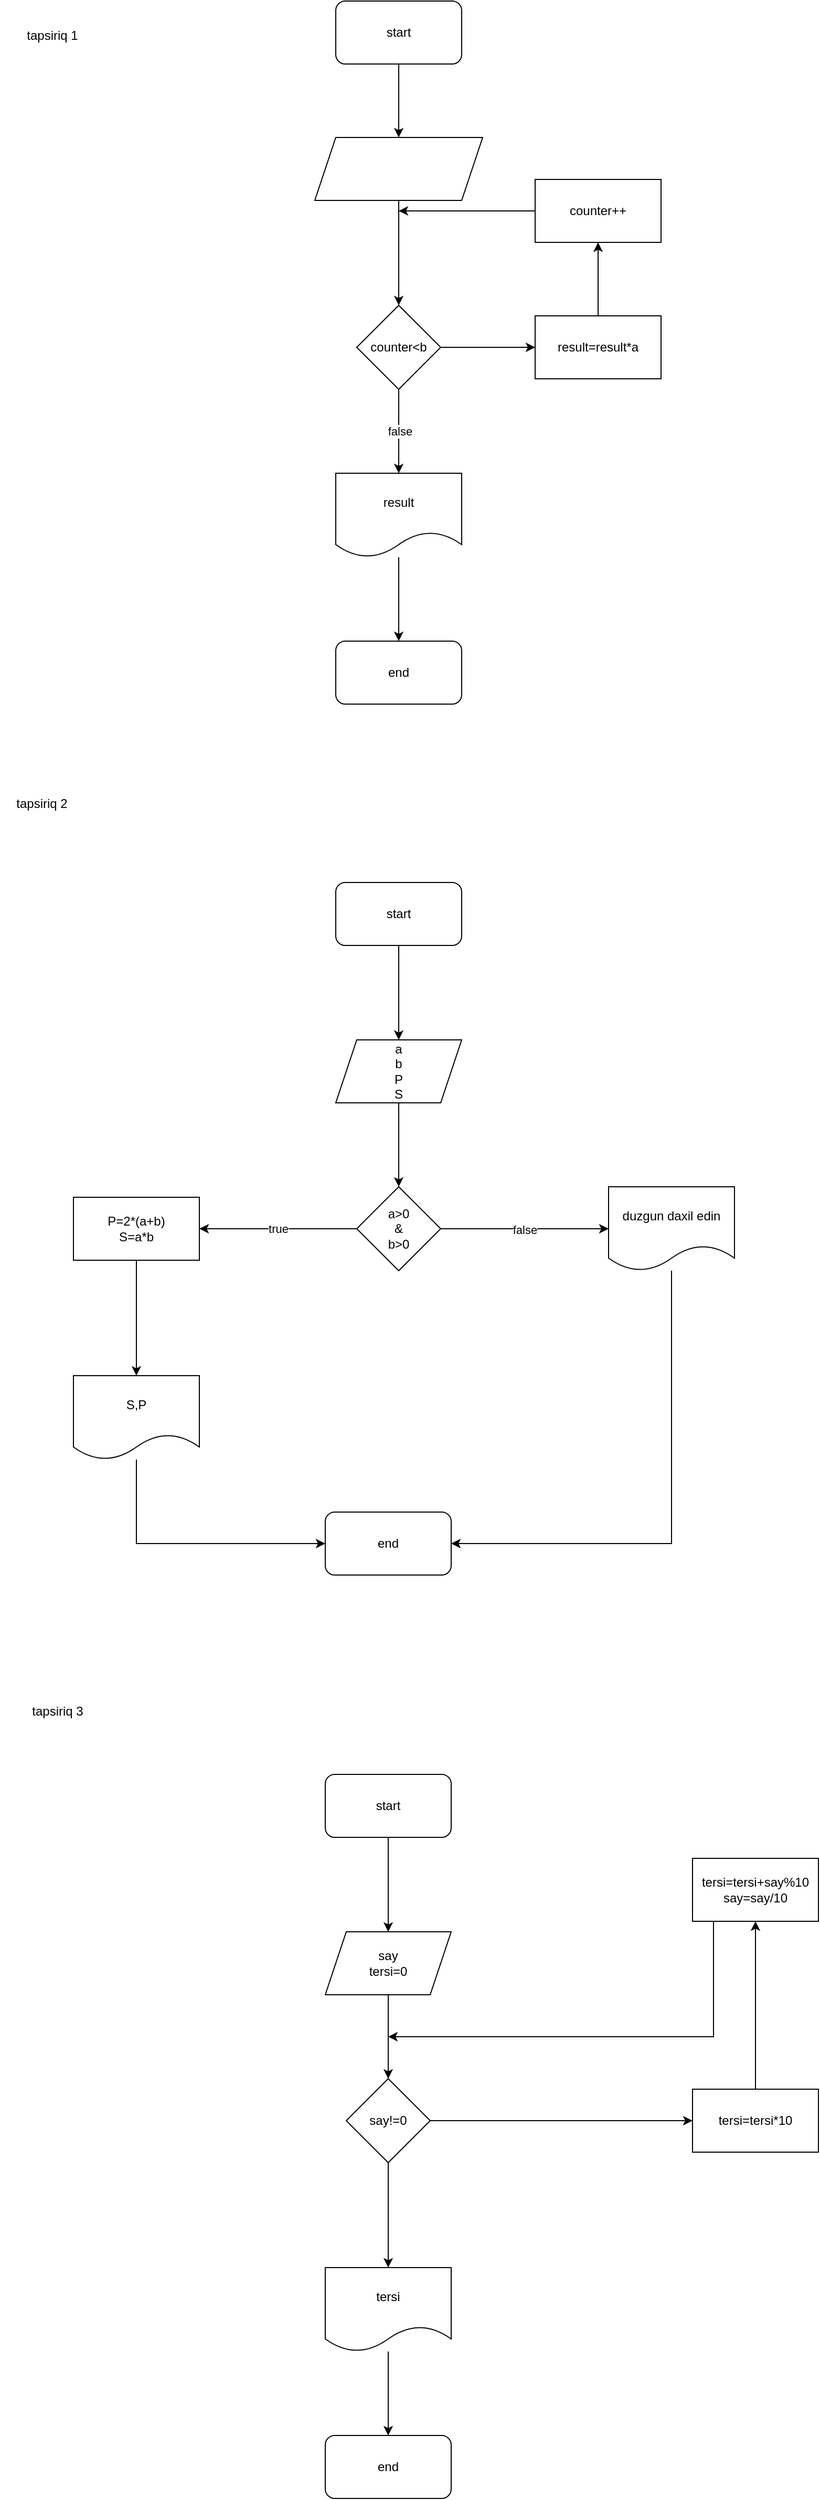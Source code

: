 <mxfile version="15.8.3" type="github" pages="2"><diagram id="Y-LtOqPePmjqlCSngcIT" name="Page-1"><mxGraphModel dx="997" dy="580" grid="1" gridSize="10" guides="1" tooltips="1" connect="1" arrows="1" fold="1" page="1" pageScale="1" pageWidth="850" pageHeight="1400" math="0" shadow="0"><root><mxCell id="0"/><mxCell id="1" parent="0"/><mxCell id="uTTAOsr9nZKiRuWFLtkf-3" style="edgeStyle=orthogonalEdgeStyle;rounded=0;orthogonalLoop=1;jettySize=auto;html=1;" parent="1" source="uTTAOsr9nZKiRuWFLtkf-1" target="uTTAOsr9nZKiRuWFLtkf-2" edge="1"><mxGeometry relative="1" as="geometry"/></mxCell><mxCell id="uTTAOsr9nZKiRuWFLtkf-1" value="start" style="rounded=1;whiteSpace=wrap;html=1;" parent="1" vertex="1"><mxGeometry x="340" y="20" width="120" height="60" as="geometry"/></mxCell><mxCell id="uTTAOsr9nZKiRuWFLtkf-4" style="edgeStyle=orthogonalEdgeStyle;rounded=0;orthogonalLoop=1;jettySize=auto;html=1;" parent="1" source="uTTAOsr9nZKiRuWFLtkf-2" edge="1"><mxGeometry relative="1" as="geometry"><mxPoint x="400" y="310" as="targetPoint"/></mxGeometry></mxCell><mxCell id="uTTAOsr9nZKiRuWFLtkf-2" value="" style="shape=parallelogram;perimeter=parallelogramPerimeter;whiteSpace=wrap;html=1;fixedSize=1;" parent="1" vertex="1"><mxGeometry x="320" y="150" width="160" height="60" as="geometry"/></mxCell><mxCell id="uTTAOsr9nZKiRuWFLtkf-6" value="false" style="edgeStyle=orthogonalEdgeStyle;rounded=0;orthogonalLoop=1;jettySize=auto;html=1;" parent="1" source="uTTAOsr9nZKiRuWFLtkf-5" edge="1"><mxGeometry relative="1" as="geometry"><mxPoint x="400" y="470" as="targetPoint"/></mxGeometry></mxCell><mxCell id="uTTAOsr9nZKiRuWFLtkf-10" style="edgeStyle=orthogonalEdgeStyle;rounded=0;orthogonalLoop=1;jettySize=auto;html=1;" parent="1" source="uTTAOsr9nZKiRuWFLtkf-5" edge="1"><mxGeometry relative="1" as="geometry"><mxPoint x="530" y="350" as="targetPoint"/></mxGeometry></mxCell><mxCell id="uTTAOsr9nZKiRuWFLtkf-5" value="counter&amp;lt;b" style="rhombus;whiteSpace=wrap;html=1;" parent="1" vertex="1"><mxGeometry x="360" y="310" width="80" height="80" as="geometry"/></mxCell><mxCell id="uTTAOsr9nZKiRuWFLtkf-8" style="edgeStyle=orthogonalEdgeStyle;rounded=0;orthogonalLoop=1;jettySize=auto;html=1;" parent="1" source="uTTAOsr9nZKiRuWFLtkf-7" edge="1"><mxGeometry relative="1" as="geometry"><mxPoint x="400" y="630" as="targetPoint"/></mxGeometry></mxCell><mxCell id="uTTAOsr9nZKiRuWFLtkf-7" value="result" style="shape=document;whiteSpace=wrap;html=1;boundedLbl=1;" parent="1" vertex="1"><mxGeometry x="340" y="470" width="120" height="80" as="geometry"/></mxCell><mxCell id="uTTAOsr9nZKiRuWFLtkf-9" value="end" style="rounded=1;whiteSpace=wrap;html=1;" parent="1" vertex="1"><mxGeometry x="340" y="630" width="120" height="60" as="geometry"/></mxCell><mxCell id="uTTAOsr9nZKiRuWFLtkf-12" style="edgeStyle=orthogonalEdgeStyle;rounded=0;orthogonalLoop=1;jettySize=auto;html=1;" parent="1" source="uTTAOsr9nZKiRuWFLtkf-11" edge="1"><mxGeometry relative="1" as="geometry"><mxPoint x="590" y="250" as="targetPoint"/></mxGeometry></mxCell><mxCell id="uTTAOsr9nZKiRuWFLtkf-11" value="result=result*a" style="rounded=0;whiteSpace=wrap;html=1;" parent="1" vertex="1"><mxGeometry x="530" y="320" width="120" height="60" as="geometry"/></mxCell><mxCell id="uTTAOsr9nZKiRuWFLtkf-14" style="edgeStyle=orthogonalEdgeStyle;rounded=0;orthogonalLoop=1;jettySize=auto;html=1;" parent="1" source="uTTAOsr9nZKiRuWFLtkf-13" edge="1"><mxGeometry relative="1" as="geometry"><mxPoint x="400" y="220" as="targetPoint"/></mxGeometry></mxCell><mxCell id="uTTAOsr9nZKiRuWFLtkf-13" value="counter++" style="rounded=0;whiteSpace=wrap;html=1;" parent="1" vertex="1"><mxGeometry x="530" y="190" width="120" height="60" as="geometry"/></mxCell><mxCell id="uTTAOsr9nZKiRuWFLtkf-15" value="tapsiriq 1" style="text;html=1;strokeColor=none;fillColor=none;align=center;verticalAlign=middle;whiteSpace=wrap;rounded=0;strokeWidth=1;" parent="1" vertex="1"><mxGeometry x="20" y="25" width="100" height="55" as="geometry"/></mxCell><mxCell id="uTTAOsr9nZKiRuWFLtkf-16" value="tapsiriq 2" style="text;html=1;strokeColor=none;fillColor=none;align=center;verticalAlign=middle;whiteSpace=wrap;rounded=0;" parent="1" vertex="1"><mxGeometry x="30" y="770" width="60" height="30" as="geometry"/></mxCell><mxCell id="uTTAOsr9nZKiRuWFLtkf-18" style="edgeStyle=orthogonalEdgeStyle;rounded=0;orthogonalLoop=1;jettySize=auto;html=1;" parent="1" source="uTTAOsr9nZKiRuWFLtkf-17" edge="1"><mxGeometry relative="1" as="geometry"><mxPoint x="400" y="1010" as="targetPoint"/></mxGeometry></mxCell><mxCell id="uTTAOsr9nZKiRuWFLtkf-17" value="start" style="rounded=1;whiteSpace=wrap;html=1;strokeWidth=1;" parent="1" vertex="1"><mxGeometry x="340" y="860" width="120" height="60" as="geometry"/></mxCell><mxCell id="uTTAOsr9nZKiRuWFLtkf-20" style="edgeStyle=orthogonalEdgeStyle;rounded=0;orthogonalLoop=1;jettySize=auto;html=1;" parent="1" source="uTTAOsr9nZKiRuWFLtkf-19" edge="1"><mxGeometry relative="1" as="geometry"><mxPoint x="400" y="1150" as="targetPoint"/></mxGeometry></mxCell><mxCell id="uTTAOsr9nZKiRuWFLtkf-19" value="a&lt;br&gt;b&lt;br&gt;P&lt;br&gt;S" style="shape=parallelogram;perimeter=parallelogramPerimeter;whiteSpace=wrap;html=1;fixedSize=1;strokeWidth=1;" parent="1" vertex="1"><mxGeometry x="340" y="1010" width="120" height="60" as="geometry"/></mxCell><mxCell id="uTTAOsr9nZKiRuWFLtkf-22" value="true" style="edgeStyle=orthogonalEdgeStyle;rounded=0;orthogonalLoop=1;jettySize=auto;html=1;" parent="1" source="uTTAOsr9nZKiRuWFLtkf-21" edge="1"><mxGeometry relative="1" as="geometry"><mxPoint x="210" y="1190" as="targetPoint"/></mxGeometry></mxCell><mxCell id="uTTAOsr9nZKiRuWFLtkf-24" value="false" style="edgeStyle=orthogonalEdgeStyle;rounded=0;orthogonalLoop=1;jettySize=auto;html=1;" parent="1" source="uTTAOsr9nZKiRuWFLtkf-21" edge="1"><mxGeometry relative="1" as="geometry"><mxPoint x="600" y="1190" as="targetPoint"/></mxGeometry></mxCell><mxCell id="uTTAOsr9nZKiRuWFLtkf-21" value="a&amp;gt;0&lt;br&gt;&amp;amp;&lt;br&gt;b&amp;gt;0" style="rhombus;whiteSpace=wrap;html=1;strokeWidth=1;" parent="1" vertex="1"><mxGeometry x="360" y="1150" width="80" height="80" as="geometry"/></mxCell><mxCell id="uTTAOsr9nZKiRuWFLtkf-26" style="edgeStyle=orthogonalEdgeStyle;rounded=0;orthogonalLoop=1;jettySize=auto;html=1;" parent="1" source="uTTAOsr9nZKiRuWFLtkf-23" edge="1"><mxGeometry relative="1" as="geometry"><mxPoint x="150" y="1330" as="targetPoint"/></mxGeometry></mxCell><mxCell id="uTTAOsr9nZKiRuWFLtkf-23" value="P=2*(a+b)&lt;br&gt;S=a*b" style="rounded=0;whiteSpace=wrap;html=1;strokeWidth=1;" parent="1" vertex="1"><mxGeometry x="90" y="1160" width="120" height="60" as="geometry"/></mxCell><mxCell id="uTTAOsr9nZKiRuWFLtkf-30" style="edgeStyle=orthogonalEdgeStyle;rounded=0;orthogonalLoop=1;jettySize=auto;html=1;entryX=1;entryY=0.5;entryDx=0;entryDy=0;" parent="1" source="uTTAOsr9nZKiRuWFLtkf-25" target="uTTAOsr9nZKiRuWFLtkf-31" edge="1"><mxGeometry relative="1" as="geometry"><mxPoint x="470" y="1490" as="targetPoint"/><Array as="points"><mxPoint x="660" y="1490"/></Array></mxGeometry></mxCell><mxCell id="uTTAOsr9nZKiRuWFLtkf-25" value="duzgun daxil edin" style="shape=document;whiteSpace=wrap;html=1;boundedLbl=1;strokeWidth=1;" parent="1" vertex="1"><mxGeometry x="600" y="1150" width="120" height="80" as="geometry"/></mxCell><mxCell id="uTTAOsr9nZKiRuWFLtkf-28" style="edgeStyle=orthogonalEdgeStyle;rounded=0;orthogonalLoop=1;jettySize=auto;html=1;" parent="1" source="uTTAOsr9nZKiRuWFLtkf-27" edge="1"><mxGeometry relative="1" as="geometry"><mxPoint x="330" y="1490" as="targetPoint"/><Array as="points"><mxPoint x="150" y="1490"/></Array></mxGeometry></mxCell><mxCell id="uTTAOsr9nZKiRuWFLtkf-27" value="S,P" style="shape=document;whiteSpace=wrap;html=1;boundedLbl=1;strokeWidth=1;" parent="1" vertex="1"><mxGeometry x="90" y="1330" width="120" height="80" as="geometry"/></mxCell><mxCell id="uTTAOsr9nZKiRuWFLtkf-31" value="end" style="rounded=1;whiteSpace=wrap;html=1;strokeWidth=1;" parent="1" vertex="1"><mxGeometry x="330" y="1460" width="120" height="60" as="geometry"/></mxCell><mxCell id="uTTAOsr9nZKiRuWFLtkf-32" value="tapsiriq 3&lt;br&gt;" style="text;html=1;strokeColor=none;fillColor=none;align=center;verticalAlign=middle;whiteSpace=wrap;rounded=0;" parent="1" vertex="1"><mxGeometry x="30" y="1620" width="90" height="60" as="geometry"/></mxCell><mxCell id="uTTAOsr9nZKiRuWFLtkf-34" style="edgeStyle=orthogonalEdgeStyle;rounded=0;orthogonalLoop=1;jettySize=auto;html=1;" parent="1" source="uTTAOsr9nZKiRuWFLtkf-33" edge="1"><mxGeometry relative="1" as="geometry"><mxPoint x="390" y="1860" as="targetPoint"/></mxGeometry></mxCell><mxCell id="uTTAOsr9nZKiRuWFLtkf-33" value="start" style="rounded=1;whiteSpace=wrap;html=1;strokeWidth=1;" parent="1" vertex="1"><mxGeometry x="330" y="1710" width="120" height="60" as="geometry"/></mxCell><mxCell id="uTTAOsr9nZKiRuWFLtkf-36" style="edgeStyle=orthogonalEdgeStyle;rounded=0;orthogonalLoop=1;jettySize=auto;html=1;" parent="1" source="uTTAOsr9nZKiRuWFLtkf-35" edge="1"><mxGeometry relative="1" as="geometry"><mxPoint x="390" y="2000" as="targetPoint"/></mxGeometry></mxCell><mxCell id="uTTAOsr9nZKiRuWFLtkf-35" value="say&lt;br&gt;tersi=0" style="shape=parallelogram;perimeter=parallelogramPerimeter;whiteSpace=wrap;html=1;fixedSize=1;strokeWidth=1;" parent="1" vertex="1"><mxGeometry x="330" y="1860" width="120" height="60" as="geometry"/></mxCell><mxCell id="uTTAOsr9nZKiRuWFLtkf-38" style="edgeStyle=orthogonalEdgeStyle;rounded=0;orthogonalLoop=1;jettySize=auto;html=1;" parent="1" source="uTTAOsr9nZKiRuWFLtkf-37" edge="1"><mxGeometry relative="1" as="geometry"><mxPoint x="390" y="2180" as="targetPoint"/></mxGeometry></mxCell><mxCell id="uTTAOsr9nZKiRuWFLtkf-42" style="edgeStyle=orthogonalEdgeStyle;rounded=0;orthogonalLoop=1;jettySize=auto;html=1;" parent="1" source="uTTAOsr9nZKiRuWFLtkf-37" edge="1"><mxGeometry relative="1" as="geometry"><mxPoint x="680" y="2040" as="targetPoint"/><Array as="points"><mxPoint x="680" y="2040"/></Array></mxGeometry></mxCell><mxCell id="uTTAOsr9nZKiRuWFLtkf-37" value="say!=0" style="rhombus;whiteSpace=wrap;html=1;strokeWidth=1;" parent="1" vertex="1"><mxGeometry x="350" y="2000" width="80" height="80" as="geometry"/></mxCell><mxCell id="uTTAOsr9nZKiRuWFLtkf-40" style="edgeStyle=orthogonalEdgeStyle;rounded=0;orthogonalLoop=1;jettySize=auto;html=1;" parent="1" source="uTTAOsr9nZKiRuWFLtkf-39" edge="1"><mxGeometry relative="1" as="geometry"><mxPoint x="390" y="2340" as="targetPoint"/></mxGeometry></mxCell><mxCell id="uTTAOsr9nZKiRuWFLtkf-39" value="tersi" style="shape=document;whiteSpace=wrap;html=1;boundedLbl=1;strokeWidth=1;" parent="1" vertex="1"><mxGeometry x="330" y="2180" width="120" height="80" as="geometry"/></mxCell><mxCell id="uTTAOsr9nZKiRuWFLtkf-41" value="end" style="rounded=1;whiteSpace=wrap;html=1;strokeWidth=1;" parent="1" vertex="1"><mxGeometry x="330" y="2340" width="120" height="60" as="geometry"/></mxCell><mxCell id="uTTAOsr9nZKiRuWFLtkf-44" style="edgeStyle=orthogonalEdgeStyle;rounded=0;orthogonalLoop=1;jettySize=auto;html=1;" parent="1" source="uTTAOsr9nZKiRuWFLtkf-43" edge="1"><mxGeometry relative="1" as="geometry"><mxPoint x="740" y="1850" as="targetPoint"/></mxGeometry></mxCell><mxCell id="uTTAOsr9nZKiRuWFLtkf-43" value="tersi=tersi*10" style="rounded=0;whiteSpace=wrap;html=1;strokeWidth=1;" parent="1" vertex="1"><mxGeometry x="680" y="2010" width="120" height="60" as="geometry"/></mxCell><mxCell id="uTTAOsr9nZKiRuWFLtkf-46" style="edgeStyle=orthogonalEdgeStyle;rounded=0;orthogonalLoop=1;jettySize=auto;html=1;" parent="1" source="uTTAOsr9nZKiRuWFLtkf-45" edge="1"><mxGeometry relative="1" as="geometry"><mxPoint x="390" y="1960" as="targetPoint"/><Array as="points"><mxPoint x="700" y="1860"/><mxPoint x="700" y="1860"/></Array></mxGeometry></mxCell><mxCell id="uTTAOsr9nZKiRuWFLtkf-45" value="tersi=tersi+say%10&lt;br&gt;say=say/10" style="rounded=0;whiteSpace=wrap;html=1;strokeWidth=1;" parent="1" vertex="1"><mxGeometry x="680" y="1790" width="120" height="60" as="geometry"/></mxCell></root></mxGraphModel></diagram><diagram id="3fFva5gd2rr1wsJZSp_i" name="Page-2"><mxGraphModel dx="997" dy="580" grid="1" gridSize="10" guides="1" tooltips="1" connect="1" arrows="1" fold="1" page="1" pageScale="1" pageWidth="850" pageHeight="1400" math="0" shadow="0"><root><mxCell id="ShPWzgRWRcTKsOAZWEpg-0"/><mxCell id="ShPWzgRWRcTKsOAZWEpg-1" parent="ShPWzgRWRcTKsOAZWEpg-0"/><mxCell id="ShPWzgRWRcTKsOAZWEpg-3" style="edgeStyle=orthogonalEdgeStyle;rounded=0;orthogonalLoop=1;jettySize=auto;html=1;" edge="1" parent="ShPWzgRWRcTKsOAZWEpg-1" source="ShPWzgRWRcTKsOAZWEpg-2"><mxGeometry relative="1" as="geometry"><mxPoint x="390" y="220" as="targetPoint"/></mxGeometry></mxCell><mxCell id="ShPWzgRWRcTKsOAZWEpg-2" value="start" style="rounded=1;whiteSpace=wrap;html=1;" vertex="1" parent="ShPWzgRWRcTKsOAZWEpg-1"><mxGeometry x="330" y="80" width="120" height="60" as="geometry"/></mxCell><mxCell id="ShPWzgRWRcTKsOAZWEpg-5" style="edgeStyle=orthogonalEdgeStyle;rounded=0;orthogonalLoop=1;jettySize=auto;html=1;" edge="1" parent="ShPWzgRWRcTKsOAZWEpg-1" source="ShPWzgRWRcTKsOAZWEpg-4"><mxGeometry relative="1" as="geometry"><mxPoint x="390" y="380" as="targetPoint"/></mxGeometry></mxCell><mxCell id="ShPWzgRWRcTKsOAZWEpg-4" value="int[]arr=10,28,36,65&lt;br&gt;int num=28&lt;br&gt;bool res=false&lt;br&gt;int i=0" style="shape=parallelogram;perimeter=parallelogramPerimeter;whiteSpace=wrap;html=1;fixedSize=1;" vertex="1" parent="ShPWzgRWRcTKsOAZWEpg-1"><mxGeometry x="300" y="220" width="180" height="70" as="geometry"/></mxCell><mxCell id="ShPWzgRWRcTKsOAZWEpg-7" style="edgeStyle=orthogonalEdgeStyle;rounded=0;orthogonalLoop=1;jettySize=auto;html=1;" edge="1" parent="ShPWzgRWRcTKsOAZWEpg-1" source="ShPWzgRWRcTKsOAZWEpg-6"><mxGeometry relative="1" as="geometry"><mxPoint x="630" y="425" as="targetPoint"/></mxGeometry></mxCell><mxCell id="ShPWzgRWRcTKsOAZWEpg-16" style="edgeStyle=orthogonalEdgeStyle;rounded=0;orthogonalLoop=1;jettySize=auto;html=1;entryX=0;entryY=0.5;entryDx=0;entryDy=0;" edge="1" parent="ShPWzgRWRcTKsOAZWEpg-1" source="ShPWzgRWRcTKsOAZWEpg-6" target="ShPWzgRWRcTKsOAZWEpg-19"><mxGeometry relative="1" as="geometry"><mxPoint x="370" y="750" as="targetPoint"/><Array as="points"><mxPoint x="190" y="425"/><mxPoint x="190" y="650"/><mxPoint x="340" y="650"/><mxPoint x="340" y="750"/></Array></mxGeometry></mxCell><mxCell id="ShPWzgRWRcTKsOAZWEpg-6" value="i&amp;lt;arr.Length" style="rhombus;whiteSpace=wrap;html=1;" vertex="1" parent="ShPWzgRWRcTKsOAZWEpg-1"><mxGeometry x="335" y="380" width="110" height="90" as="geometry"/></mxCell><mxCell id="ShPWzgRWRcTKsOAZWEpg-9" value="false" style="edgeStyle=orthogonalEdgeStyle;rounded=0;orthogonalLoop=1;jettySize=auto;html=1;" edge="1" parent="ShPWzgRWRcTKsOAZWEpg-1" source="ShPWzgRWRcTKsOAZWEpg-8"><mxGeometry relative="1" as="geometry"><mxPoint x="680" y="250" as="targetPoint"/></mxGeometry></mxCell><mxCell id="ShPWzgRWRcTKsOAZWEpg-12" value="true" style="edgeStyle=orthogonalEdgeStyle;rounded=0;orthogonalLoop=1;jettySize=auto;html=1;" edge="1" parent="ShPWzgRWRcTKsOAZWEpg-1" source="ShPWzgRWRcTKsOAZWEpg-8"><mxGeometry relative="1" as="geometry"><mxPoint x="880" y="425" as="targetPoint"/></mxGeometry></mxCell><mxCell id="ShPWzgRWRcTKsOAZWEpg-8" value="arr[i]==num" style="rhombus;whiteSpace=wrap;html=1;" vertex="1" parent="ShPWzgRWRcTKsOAZWEpg-1"><mxGeometry x="630" y="377.5" width="100" height="95" as="geometry"/></mxCell><mxCell id="ShPWzgRWRcTKsOAZWEpg-11" style="edgeStyle=orthogonalEdgeStyle;rounded=0;orthogonalLoop=1;jettySize=auto;html=1;" edge="1" parent="ShPWzgRWRcTKsOAZWEpg-1" source="ShPWzgRWRcTKsOAZWEpg-10"><mxGeometry relative="1" as="geometry"><mxPoint x="390" y="190" as="targetPoint"/></mxGeometry></mxCell><mxCell id="ShPWzgRWRcTKsOAZWEpg-10" value="i++" style="rounded=0;whiteSpace=wrap;html=1;" vertex="1" parent="ShPWzgRWRcTKsOAZWEpg-1"><mxGeometry x="620" y="190" width="120" height="60" as="geometry"/></mxCell><mxCell id="ShPWzgRWRcTKsOAZWEpg-14" style="edgeStyle=orthogonalEdgeStyle;rounded=0;orthogonalLoop=1;jettySize=auto;html=1;" edge="1" parent="ShPWzgRWRcTKsOAZWEpg-1" source="ShPWzgRWRcTKsOAZWEpg-13"><mxGeometry relative="1" as="geometry"><mxPoint x="750" y="640" as="targetPoint"/><Array as="points"><mxPoint x="940" y="640"/></Array></mxGeometry></mxCell><mxCell id="ShPWzgRWRcTKsOAZWEpg-13" value="res=true;&lt;br&gt;break;" style="rounded=0;whiteSpace=wrap;html=1;" vertex="1" parent="ShPWzgRWRcTKsOAZWEpg-1"><mxGeometry x="880" y="395" width="120" height="60" as="geometry"/></mxCell><mxCell id="ShPWzgRWRcTKsOAZWEpg-18" style="edgeStyle=orthogonalEdgeStyle;rounded=0;orthogonalLoop=1;jettySize=auto;html=1;entryX=1;entryY=0.5;entryDx=0;entryDy=0;" edge="1" parent="ShPWzgRWRcTKsOAZWEpg-1" source="ShPWzgRWRcTKsOAZWEpg-15" target="ShPWzgRWRcTKsOAZWEpg-19"><mxGeometry relative="1" as="geometry"><mxPoint x="500" y="650" as="targetPoint"/></mxGeometry></mxCell><mxCell id="ShPWzgRWRcTKsOAZWEpg-15" value="yes" style="shape=document;whiteSpace=wrap;html=1;boundedLbl=1;" vertex="1" parent="ShPWzgRWRcTKsOAZWEpg-1"><mxGeometry x="630" y="610" width="120" height="80" as="geometry"/></mxCell><mxCell id="ShPWzgRWRcTKsOAZWEpg-17" value="no" style="shape=document;whiteSpace=wrap;html=1;boundedLbl=1;" vertex="1" parent="ShPWzgRWRcTKsOAZWEpg-1"><mxGeometry x="130" y="500" width="120" height="80" as="geometry"/></mxCell><mxCell id="ShPWzgRWRcTKsOAZWEpg-19" value="end" style="rounded=1;whiteSpace=wrap;html=1;" vertex="1" parent="ShPWzgRWRcTKsOAZWEpg-1"><mxGeometry x="380" y="720" width="120" height="60" as="geometry"/></mxCell><mxCell id="ShPWzgRWRcTKsOAZWEpg-20" value="&lt;font style=&quot;font-size: 19px&quot;&gt;task 1&lt;/font&gt;" style="text;html=1;strokeColor=none;fillColor=none;align=center;verticalAlign=middle;whiteSpace=wrap;rounded=0;" vertex="1" parent="ShPWzgRWRcTKsOAZWEpg-1"><mxGeometry x="20" y="30" width="60" height="30" as="geometry"/></mxCell><mxCell id="ShPWzgRWRcTKsOAZWEpg-21" value="task 2" style="text;html=1;strokeColor=none;fillColor=none;align=center;verticalAlign=middle;whiteSpace=wrap;rounded=0;fontSize=19;" vertex="1" parent="ShPWzgRWRcTKsOAZWEpg-1"><mxGeometry x="30" y="870" width="60" height="30" as="geometry"/></mxCell><mxCell id="ShPWzgRWRcTKsOAZWEpg-23" style="edgeStyle=orthogonalEdgeStyle;rounded=0;orthogonalLoop=1;jettySize=auto;html=1;fontSize=12;" edge="1" parent="ShPWzgRWRcTKsOAZWEpg-1" source="ShPWzgRWRcTKsOAZWEpg-22"><mxGeometry relative="1" as="geometry"><mxPoint x="440" y="1090" as="targetPoint"/></mxGeometry></mxCell><mxCell id="ShPWzgRWRcTKsOAZWEpg-22" value="&lt;font style=&quot;font-size: 12px&quot;&gt;start&lt;/font&gt;" style="rounded=1;whiteSpace=wrap;html=1;fontSize=19;" vertex="1" parent="ShPWzgRWRcTKsOAZWEpg-1"><mxGeometry x="380" y="950" width="120" height="60" as="geometry"/></mxCell><mxCell id="ShPWzgRWRcTKsOAZWEpg-25" style="edgeStyle=orthogonalEdgeStyle;rounded=0;orthogonalLoop=1;jettySize=auto;html=1;fontSize=12;" edge="1" parent="ShPWzgRWRcTKsOAZWEpg-1" source="ShPWzgRWRcTKsOAZWEpg-24"><mxGeometry relative="1" as="geometry"><mxPoint x="435" y="1240" as="targetPoint"/></mxGeometry></mxCell><mxCell id="ShPWzgRWRcTKsOAZWEpg-24" value="int[]arr=1,2,5,8,9,-3,-6,-12,0,5,3,0&lt;br&gt;num2;&lt;br&gt;num1;&lt;br&gt;int i=0" style="shape=parallelogram;perimeter=parallelogramPerimeter;whiteSpace=wrap;html=1;fixedSize=1;fontSize=12;" vertex="1" parent="ShPWzgRWRcTKsOAZWEpg-1"><mxGeometry x="330" y="1090" width="210" height="60" as="geometry"/></mxCell><mxCell id="ShPWzgRWRcTKsOAZWEpg-27" style="edgeStyle=orthogonalEdgeStyle;rounded=0;orthogonalLoop=1;jettySize=auto;html=1;fontSize=12;" edge="1" parent="ShPWzgRWRcTKsOAZWEpg-1" source="ShPWzgRWRcTKsOAZWEpg-26"><mxGeometry relative="1" as="geometry"><mxPoint x="680" y="1285" as="targetPoint"/></mxGeometry></mxCell><mxCell id="ShPWzgRWRcTKsOAZWEpg-37" style="edgeStyle=orthogonalEdgeStyle;rounded=0;orthogonalLoop=1;jettySize=auto;html=1;fontSize=12;" edge="1" parent="ShPWzgRWRcTKsOAZWEpg-1" source="ShPWzgRWRcTKsOAZWEpg-26"><mxGeometry relative="1" as="geometry"><mxPoint x="435" y="1440" as="targetPoint"/></mxGeometry></mxCell><mxCell id="ShPWzgRWRcTKsOAZWEpg-26" value="i&amp;lt;arr.Length" style="rhombus;whiteSpace=wrap;html=1;fontSize=12;" vertex="1" parent="ShPWzgRWRcTKsOAZWEpg-1"><mxGeometry x="377.5" y="1240" width="115" height="90" as="geometry"/></mxCell><mxCell id="ShPWzgRWRcTKsOAZWEpg-29" value="true" style="edgeStyle=orthogonalEdgeStyle;rounded=0;orthogonalLoop=1;jettySize=auto;html=1;fontSize=12;" edge="1" parent="ShPWzgRWRcTKsOAZWEpg-1" source="ShPWzgRWRcTKsOAZWEpg-28"><mxGeometry relative="1" as="geometry"><mxPoint x="730" y="1150" as="targetPoint"/></mxGeometry></mxCell><mxCell id="ShPWzgRWRcTKsOAZWEpg-32" value="false" style="edgeStyle=orthogonalEdgeStyle;rounded=0;orthogonalLoop=1;jettySize=auto;html=1;fontSize=12;" edge="1" parent="ShPWzgRWRcTKsOAZWEpg-1" source="ShPWzgRWRcTKsOAZWEpg-28"><mxGeometry relative="1" as="geometry"><mxPoint x="870" y="1287.5" as="targetPoint"/></mxGeometry></mxCell><mxCell id="ShPWzgRWRcTKsOAZWEpg-28" value="arr[i]&amp;lt;0" style="rhombus;whiteSpace=wrap;html=1;fontSize=12;" vertex="1" parent="ShPWzgRWRcTKsOAZWEpg-1"><mxGeometry x="680" y="1240" width="100" height="95" as="geometry"/></mxCell><mxCell id="ShPWzgRWRcTKsOAZWEpg-31" style="edgeStyle=orthogonalEdgeStyle;rounded=0;orthogonalLoop=1;jettySize=auto;html=1;fontSize=12;" edge="1" parent="ShPWzgRWRcTKsOAZWEpg-1" source="ShPWzgRWRcTKsOAZWEpg-30"><mxGeometry relative="1" as="geometry"><mxPoint x="430" y="1200" as="targetPoint"/><Array as="points"><mxPoint x="580" y="1140"/></Array></mxGeometry></mxCell><mxCell id="ShPWzgRWRcTKsOAZWEpg-30" value="num1++&lt;br&gt;i++" style="rounded=0;whiteSpace=wrap;html=1;fontSize=12;" vertex="1" parent="ShPWzgRWRcTKsOAZWEpg-1"><mxGeometry x="670" y="1090" width="120" height="60" as="geometry"/></mxCell><mxCell id="ShPWzgRWRcTKsOAZWEpg-34" style="edgeStyle=orthogonalEdgeStyle;rounded=0;orthogonalLoop=1;jettySize=auto;html=1;fontSize=12;" edge="1" parent="ShPWzgRWRcTKsOAZWEpg-1" source="ShPWzgRWRcTKsOAZWEpg-33"><mxGeometry relative="1" as="geometry"><mxPoint x="910" y="1420" as="targetPoint"/></mxGeometry></mxCell><mxCell id="ShPWzgRWRcTKsOAZWEpg-33" value="arr[i]==0" style="rhombus;whiteSpace=wrap;html=1;fontSize=12;" vertex="1" parent="ShPWzgRWRcTKsOAZWEpg-1"><mxGeometry x="870" y="1248" width="80" height="80" as="geometry"/></mxCell><mxCell id="ShPWzgRWRcTKsOAZWEpg-36" style="edgeStyle=orthogonalEdgeStyle;rounded=0;orthogonalLoop=1;jettySize=auto;html=1;fontSize=12;" edge="1" parent="ShPWzgRWRcTKsOAZWEpg-1" source="ShPWzgRWRcTKsOAZWEpg-35"><mxGeometry relative="1" as="geometry"><mxPoint x="440" y="1170" as="targetPoint"/><Array as="points"><mxPoint x="910" y="1670"/><mxPoint x="240" y="1670"/><mxPoint x="240" y="1170"/></Array></mxGeometry></mxCell><mxCell id="ShPWzgRWRcTKsOAZWEpg-35" value="num2++&lt;br&gt;i++" style="rounded=0;whiteSpace=wrap;html=1;fontSize=12;" vertex="1" parent="ShPWzgRWRcTKsOAZWEpg-1"><mxGeometry x="850" y="1420" width="120" height="60" as="geometry"/></mxCell><mxCell id="ShPWzgRWRcTKsOAZWEpg-39" style="edgeStyle=orthogonalEdgeStyle;rounded=0;orthogonalLoop=1;jettySize=auto;html=1;fontSize=12;" edge="1" parent="ShPWzgRWRcTKsOAZWEpg-1" source="ShPWzgRWRcTKsOAZWEpg-38"><mxGeometry relative="1" as="geometry"><mxPoint x="433" y="1590" as="targetPoint"/></mxGeometry></mxCell><mxCell id="ShPWzgRWRcTKsOAZWEpg-38" value="num1;num2" style="shape=document;whiteSpace=wrap;html=1;boundedLbl=1;fontSize=12;" vertex="1" parent="ShPWzgRWRcTKsOAZWEpg-1"><mxGeometry x="373" y="1440" width="120" height="80" as="geometry"/></mxCell><mxCell id="ShPWzgRWRcTKsOAZWEpg-40" value="end" style="rounded=1;whiteSpace=wrap;html=1;fontSize=12;" vertex="1" parent="ShPWzgRWRcTKsOAZWEpg-1"><mxGeometry x="380" y="1590" width="120" height="60" as="geometry"/></mxCell><mxCell id="ShPWzgRWRcTKsOAZWEpg-41" value="&lt;font style=&quot;font-size: 19px&quot;&gt;task 3&lt;/font&gt;" style="text;html=1;strokeColor=none;fillColor=none;align=center;verticalAlign=middle;whiteSpace=wrap;rounded=0;fontSize=12;" vertex="1" parent="ShPWzgRWRcTKsOAZWEpg-1"><mxGeometry x="30" y="1760" width="60" height="30" as="geometry"/></mxCell><mxCell id="ShPWzgRWRcTKsOAZWEpg-43" style="edgeStyle=orthogonalEdgeStyle;rounded=0;orthogonalLoop=1;jettySize=auto;html=1;fontSize=12;" edge="1" parent="ShPWzgRWRcTKsOAZWEpg-1" source="ShPWzgRWRcTKsOAZWEpg-42"><mxGeometry relative="1" as="geometry"><mxPoint x="440" y="1980" as="targetPoint"/></mxGeometry></mxCell><mxCell id="ShPWzgRWRcTKsOAZWEpg-42" value="&lt;font style=&quot;font-size: 12px&quot;&gt;start&lt;/font&gt;" style="rounded=1;whiteSpace=wrap;html=1;fontSize=19;" vertex="1" parent="ShPWzgRWRcTKsOAZWEpg-1"><mxGeometry x="380" y="1830" width="120" height="60" as="geometry"/></mxCell><mxCell id="ShPWzgRWRcTKsOAZWEpg-46" style="edgeStyle=orthogonalEdgeStyle;rounded=0;orthogonalLoop=1;jettySize=auto;html=1;fontSize=12;" edge="1" parent="ShPWzgRWRcTKsOAZWEpg-1" source="ShPWzgRWRcTKsOAZWEpg-44"><mxGeometry relative="1" as="geometry"><mxPoint x="440" y="2130" as="targetPoint"/></mxGeometry></mxCell><mxCell id="ShPWzgRWRcTKsOAZWEpg-44" value="int arr[]=10,12,13,17,18&lt;br&gt;i=0&lt;br&gt;n=0&lt;br&gt;result=0&lt;br&gt;" style="shape=parallelogram;perimeter=parallelogramPerimeter;whiteSpace=wrap;html=1;fixedSize=1;fontSize=12;" vertex="1" parent="ShPWzgRWRcTKsOAZWEpg-1"><mxGeometry x="352.5" y="1980" width="175" height="70" as="geometry"/></mxCell><mxCell id="ShPWzgRWRcTKsOAZWEpg-48" style="edgeStyle=orthogonalEdgeStyle;rounded=0;orthogonalLoop=1;jettySize=auto;html=1;fontSize=12;" edge="1" parent="ShPWzgRWRcTKsOAZWEpg-1" source="ShPWzgRWRcTKsOAZWEpg-47"><mxGeometry relative="1" as="geometry"><mxPoint x="580" y="2180" as="targetPoint"/></mxGeometry></mxCell><mxCell id="ShPWzgRWRcTKsOAZWEpg-56" style="edgeStyle=orthogonalEdgeStyle;rounded=0;orthogonalLoop=1;jettySize=auto;html=1;fontSize=12;" edge="1" parent="ShPWzgRWRcTKsOAZWEpg-1" source="ShPWzgRWRcTKsOAZWEpg-47"><mxGeometry relative="1" as="geometry"><mxPoint x="440" y="2490" as="targetPoint"/></mxGeometry></mxCell><mxCell id="ShPWzgRWRcTKsOAZWEpg-47" value="i&amp;lt;arr.Length" style="rhombus;whiteSpace=wrap;html=1;fontSize=12;" vertex="1" parent="ShPWzgRWRcTKsOAZWEpg-1"><mxGeometry x="385" y="2130" width="110" height="100" as="geometry"/></mxCell><mxCell id="ShPWzgRWRcTKsOAZWEpg-50" value="false" style="edgeStyle=orthogonalEdgeStyle;rounded=0;orthogonalLoop=1;jettySize=auto;html=1;fontSize=12;" edge="1" parent="ShPWzgRWRcTKsOAZWEpg-1" source="ShPWzgRWRcTKsOAZWEpg-49"><mxGeometry relative="1" as="geometry"><mxPoint x="830" y="2090" as="targetPoint"/><Array as="points"><mxPoint x="830" y="2180"/></Array></mxGeometry></mxCell><mxCell id="ShPWzgRWRcTKsOAZWEpg-53" value="true" style="edgeStyle=orthogonalEdgeStyle;rounded=0;orthogonalLoop=1;jettySize=auto;html=1;fontSize=12;" edge="1" parent="ShPWzgRWRcTKsOAZWEpg-1" source="ShPWzgRWRcTKsOAZWEpg-49"><mxGeometry relative="1" as="geometry"><mxPoint x="640" y="2340" as="targetPoint"/></mxGeometry></mxCell><mxCell id="ShPWzgRWRcTKsOAZWEpg-49" value="arr[i]%2==0" style="rhombus;whiteSpace=wrap;html=1;fontSize=12;" vertex="1" parent="ShPWzgRWRcTKsOAZWEpg-1"><mxGeometry x="580" y="2130" width="120" height="100" as="geometry"/></mxCell><mxCell id="ShPWzgRWRcTKsOAZWEpg-52" style="edgeStyle=orthogonalEdgeStyle;rounded=0;orthogonalLoop=1;jettySize=auto;html=1;fontSize=12;" edge="1" parent="ShPWzgRWRcTKsOAZWEpg-1" source="ShPWzgRWRcTKsOAZWEpg-51"><mxGeometry relative="1" as="geometry"><mxPoint x="440" y="2080" as="targetPoint"/></mxGeometry></mxCell><mxCell id="ShPWzgRWRcTKsOAZWEpg-51" value="result=(result+1)&lt;br&gt;n++" style="rounded=0;whiteSpace=wrap;html=1;fontSize=12;" vertex="1" parent="ShPWzgRWRcTKsOAZWEpg-1"><mxGeometry x="770" y="2030" width="120" height="60" as="geometry"/></mxCell><mxCell id="ShPWzgRWRcTKsOAZWEpg-55" style="edgeStyle=orthogonalEdgeStyle;rounded=0;orthogonalLoop=1;jettySize=auto;html=1;fontSize=12;" edge="1" parent="ShPWzgRWRcTKsOAZWEpg-1" source="ShPWzgRWRcTKsOAZWEpg-54"><mxGeometry relative="1" as="geometry"><mxPoint x="440" y="2110" as="targetPoint"/><Array as="points"><mxPoint x="250" y="2370"/><mxPoint x="250" y="2110"/></Array></mxGeometry></mxCell><mxCell id="ShPWzgRWRcTKsOAZWEpg-54" value="I++" style="rounded=0;whiteSpace=wrap;html=1;fontSize=12;" vertex="1" parent="ShPWzgRWRcTKsOAZWEpg-1"><mxGeometry x="580" y="2340" width="120" height="60" as="geometry"/></mxCell><mxCell id="ShPWzgRWRcTKsOAZWEpg-58" style="edgeStyle=orthogonalEdgeStyle;rounded=0;orthogonalLoop=1;jettySize=auto;html=1;fontSize=12;" edge="1" parent="ShPWzgRWRcTKsOAZWEpg-1" source="ShPWzgRWRcTKsOAZWEpg-57"><mxGeometry relative="1" as="geometry"><mxPoint x="445" y="2630" as="targetPoint"/></mxGeometry></mxCell><mxCell id="ShPWzgRWRcTKsOAZWEpg-57" value="answer=result/n" style="rounded=0;whiteSpace=wrap;html=1;fontSize=12;" vertex="1" parent="ShPWzgRWRcTKsOAZWEpg-1"><mxGeometry x="385" y="2490" width="120" height="60" as="geometry"/></mxCell><mxCell id="ShPWzgRWRcTKsOAZWEpg-59" value="end" style="rounded=1;whiteSpace=wrap;html=1;fontSize=12;" vertex="1" parent="ShPWzgRWRcTKsOAZWEpg-1"><mxGeometry x="385" y="2630" width="120" height="60" as="geometry"/></mxCell></root></mxGraphModel></diagram></mxfile>